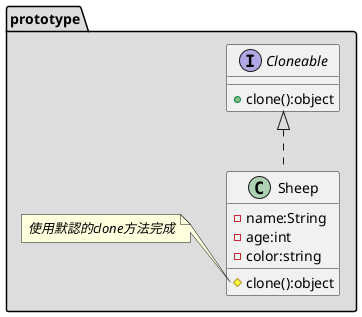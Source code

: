 @startuml
package "prototype" AS prototype #DDDDDD{
interface Cloneable {
+clone():object
}

     class Sheep implements Cloneable {
        -name:String
        -age:int
        -color:string
        #clone():object
    }

    note left of  Sheep::clone
    <i>使用默認的clone方法完成</i>
    end note

}
@enduml
